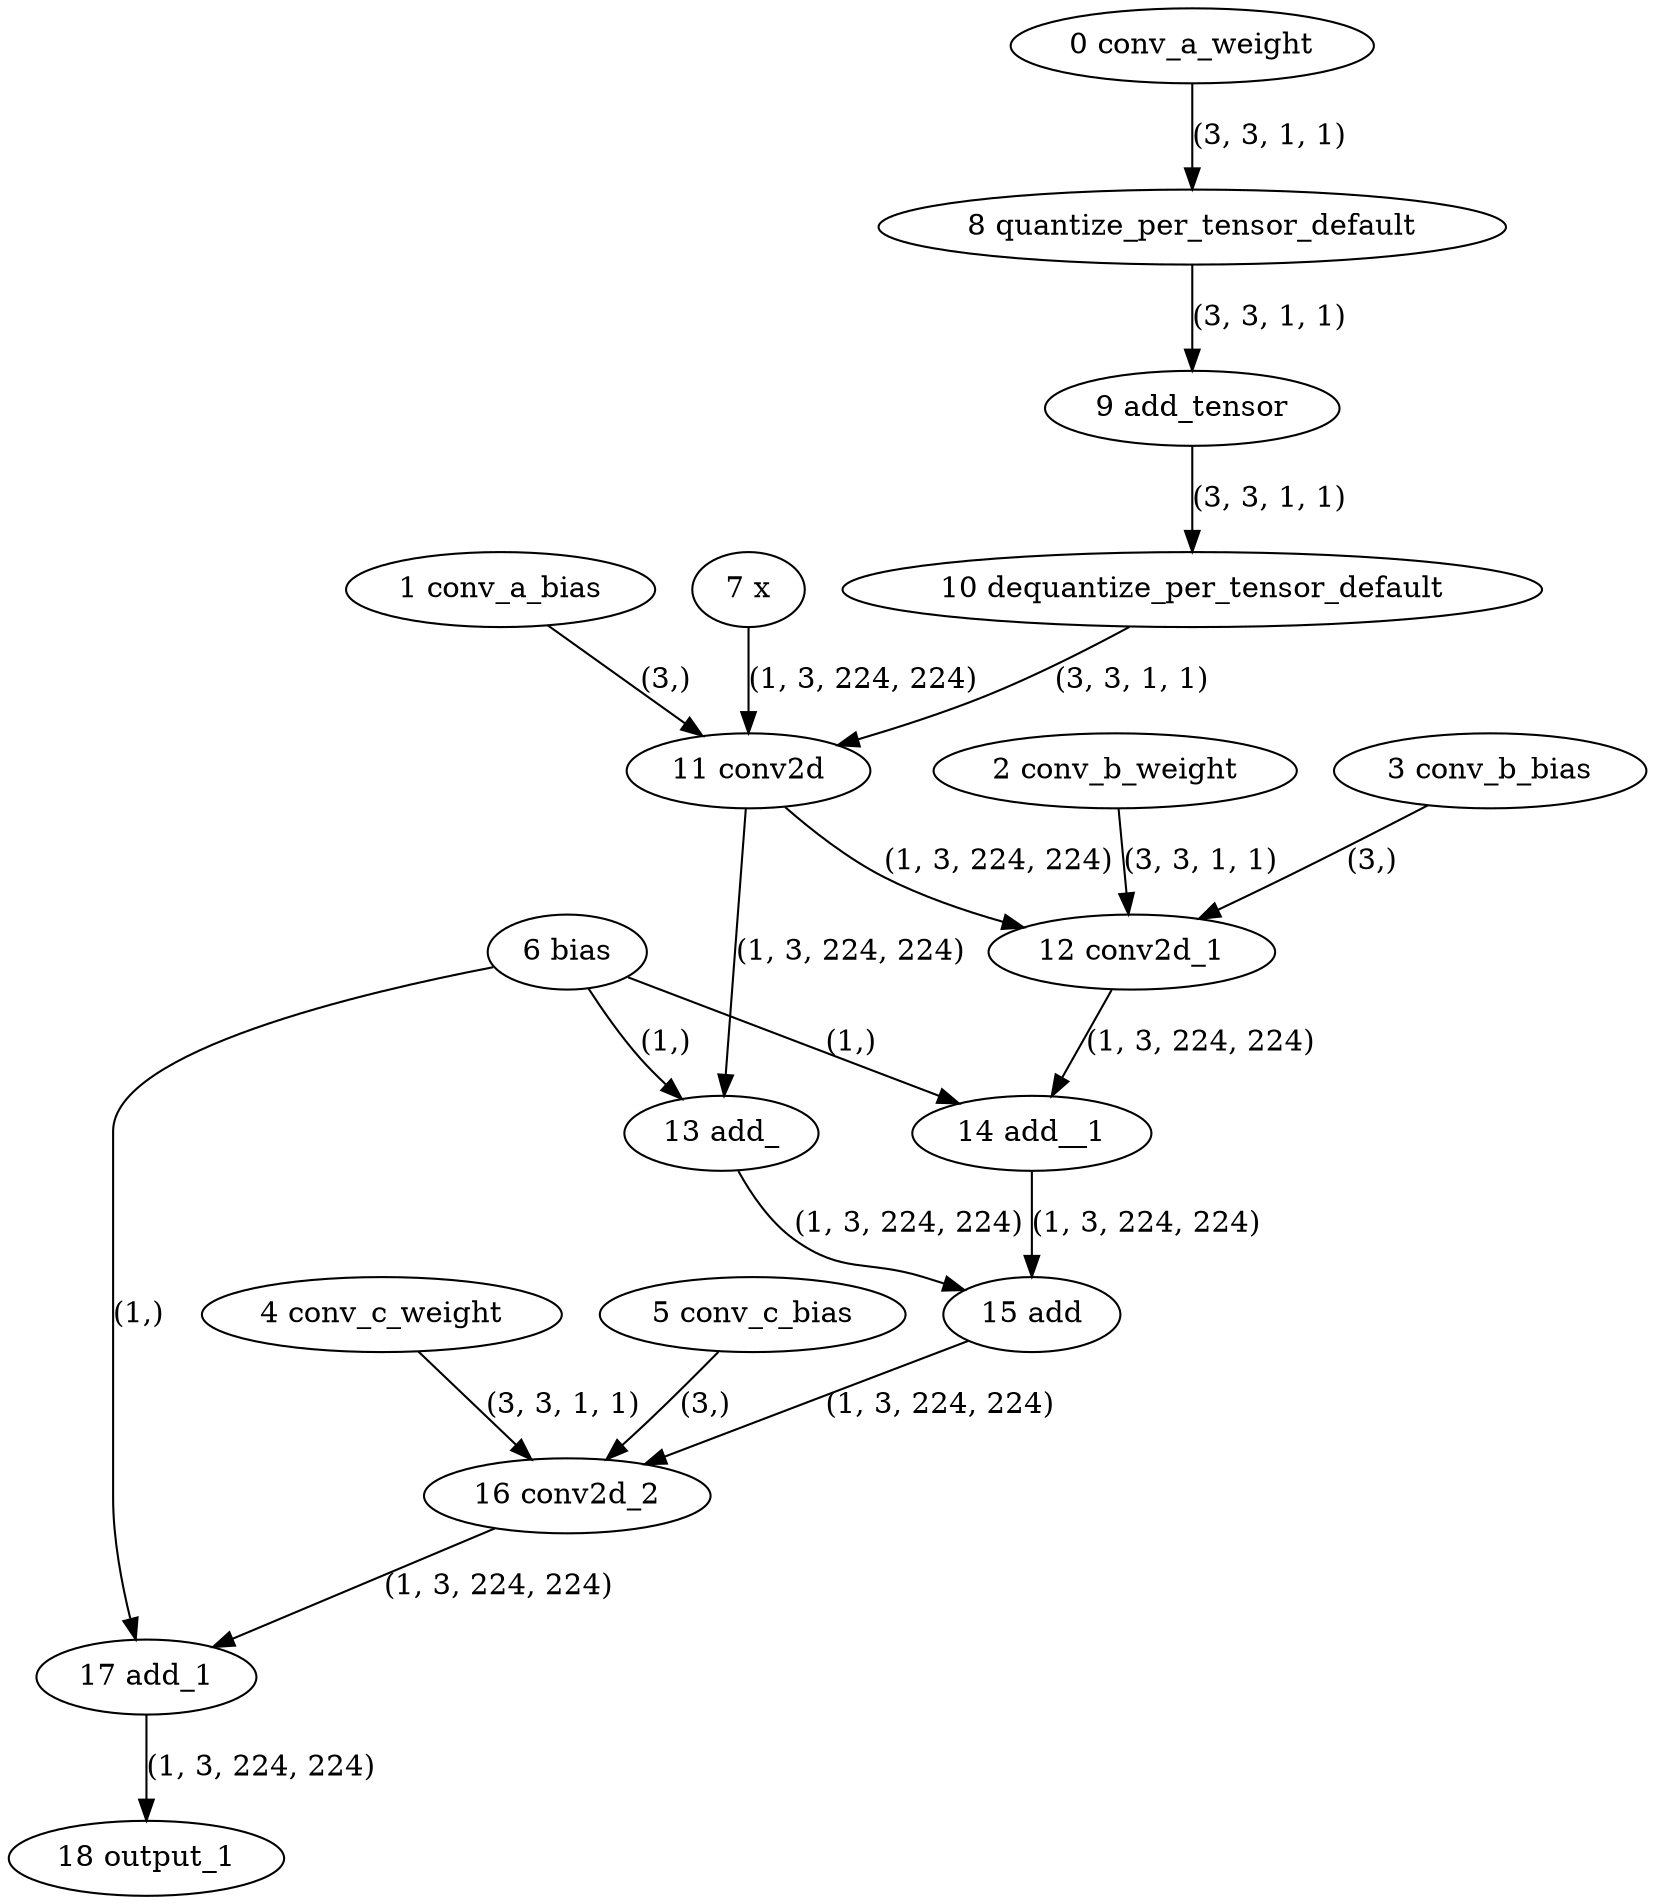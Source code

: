 strict digraph  {
"0 conv_a_weight" [id=0, type=get_attr];
"1 conv_a_bias" [id=1, type=get_attr];
"2 conv_b_weight" [id=2, type=get_attr];
"3 conv_b_bias" [id=3, type=get_attr];
"4 conv_c_weight" [id=4, type=get_attr];
"5 conv_c_bias" [id=5, type=get_attr];
"6 bias" [id=6, type=get_attr];
"7 x" [id=7, type=input];
"8 quantize_per_tensor_default" [id=8, type=quantize_per_tensor];
"9 add_tensor" [id=9, type=add];
"10 dequantize_per_tensor_default" [id=10, type=dequantize_per_tensor];
"11 conv2d" [id=11, type=conv2d];
"12 conv2d_1" [id=12, type=conv2d];
"13 add_" [id=13, type=add_];
"14 add__1" [id=14, type=add_];
"15 add" [id=15, type=add];
"16 conv2d_2" [id=16, type=conv2d];
"17 add_1" [id=17, type=add];
"18 output_1" [id=18, type=output];
"0 conv_a_weight" -> "8 quantize_per_tensor_default"  [label="(3, 3, 1, 1)", style=solid];
"1 conv_a_bias" -> "11 conv2d"  [label="(3,)", style=solid];
"2 conv_b_weight" -> "12 conv2d_1"  [label="(3, 3, 1, 1)", style=solid];
"3 conv_b_bias" -> "12 conv2d_1"  [label="(3,)", style=solid];
"4 conv_c_weight" -> "16 conv2d_2"  [label="(3, 3, 1, 1)", style=solid];
"5 conv_c_bias" -> "16 conv2d_2"  [label="(3,)", style=solid];
"6 bias" -> "13 add_"  [label="(1,)", style=solid];
"6 bias" -> "14 add__1"  [label="(1,)", style=solid];
"6 bias" -> "17 add_1"  [label="(1,)", style=solid];
"7 x" -> "11 conv2d"  [label="(1, 3, 224, 224)", style=solid];
"8 quantize_per_tensor_default" -> "9 add_tensor"  [label="(3, 3, 1, 1)", style=solid];
"9 add_tensor" -> "10 dequantize_per_tensor_default"  [label="(3, 3, 1, 1)", style=solid];
"10 dequantize_per_tensor_default" -> "11 conv2d"  [label="(3, 3, 1, 1)", style=solid];
"11 conv2d" -> "12 conv2d_1"  [label="(1, 3, 224, 224)", style=solid];
"11 conv2d" -> "13 add_"  [label="(1, 3, 224, 224)", style=solid];
"12 conv2d_1" -> "14 add__1"  [label="(1, 3, 224, 224)", style=solid];
"13 add_" -> "15 add"  [label="(1, 3, 224, 224)", style=solid];
"14 add__1" -> "15 add"  [label="(1, 3, 224, 224)", style=solid];
"15 add" -> "16 conv2d_2"  [label="(1, 3, 224, 224)", style=solid];
"16 conv2d_2" -> "17 add_1"  [label="(1, 3, 224, 224)", style=solid];
"17 add_1" -> "18 output_1"  [label="(1, 3, 224, 224)", style=solid];
}
